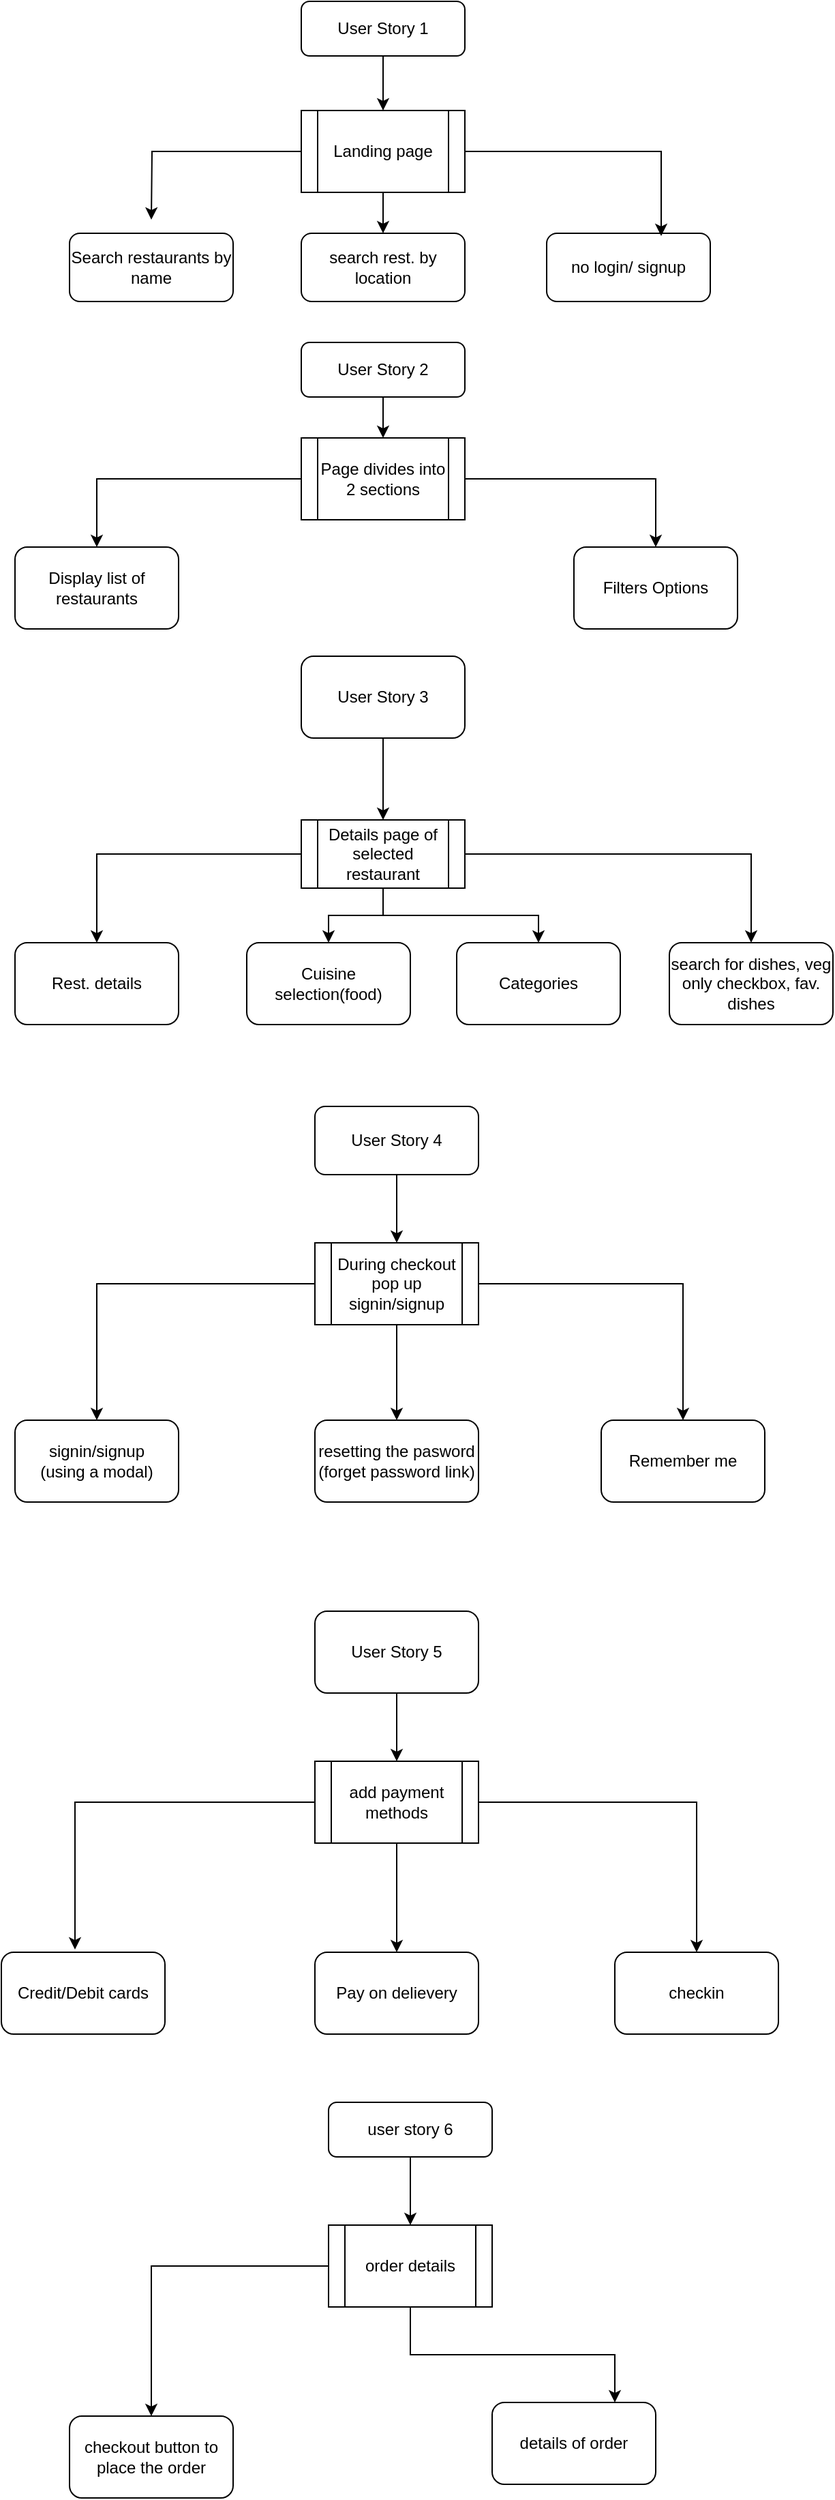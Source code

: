 <mxfile version="13.4.9" type="github">
  <diagram id="C5RBs43oDa-KdzZeNtuy" name="Page-1">
    <mxGraphModel dx="868" dy="482" grid="1" gridSize="10" guides="1" tooltips="1" connect="1" arrows="1" fold="1" page="1" pageScale="1" pageWidth="827" pageHeight="1169" math="0" shadow="0">
      <root>
        <mxCell id="WIyWlLk6GJQsqaUBKTNV-0" />
        <mxCell id="WIyWlLk6GJQsqaUBKTNV-1" parent="WIyWlLk6GJQsqaUBKTNV-0" />
        <mxCell id="2Z-z2ruaJ7jG-u0PLfdU-9" style="edgeStyle=orthogonalEdgeStyle;rounded=0;orthogonalLoop=1;jettySize=auto;html=1;entryX=0.5;entryY=0;entryDx=0;entryDy=0;" edge="1" parent="WIyWlLk6GJQsqaUBKTNV-1" source="WIyWlLk6GJQsqaUBKTNV-3" target="2Z-z2ruaJ7jG-u0PLfdU-8">
          <mxGeometry relative="1" as="geometry" />
        </mxCell>
        <mxCell id="WIyWlLk6GJQsqaUBKTNV-3" value="User Story 1" style="rounded=1;whiteSpace=wrap;html=1;fontSize=12;glass=0;strokeWidth=1;shadow=0;" parent="WIyWlLk6GJQsqaUBKTNV-1" vertex="1">
          <mxGeometry x="300" y="30" width="120" height="40" as="geometry" />
        </mxCell>
        <mxCell id="WIyWlLk6GJQsqaUBKTNV-8" value="No" style="rounded=0;html=1;jettySize=auto;orthogonalLoop=1;fontSize=11;endArrow=block;endFill=0;endSize=8;strokeWidth=1;shadow=0;labelBackgroundColor=none;edgeStyle=orthogonalEdgeStyle;" parent="WIyWlLk6GJQsqaUBKTNV-1" target="WIyWlLk6GJQsqaUBKTNV-11" edge="1">
          <mxGeometry x="0.333" y="20" relative="1" as="geometry">
            <mxPoint as="offset" />
            <mxPoint x="220" y="370" as="sourcePoint" />
          </mxGeometry>
        </mxCell>
        <mxCell id="WIyWlLk6GJQsqaUBKTNV-9" value="Yes" style="edgeStyle=orthogonalEdgeStyle;rounded=0;html=1;jettySize=auto;orthogonalLoop=1;fontSize=11;endArrow=block;endFill=0;endSize=8;strokeWidth=1;shadow=0;labelBackgroundColor=none;" parent="WIyWlLk6GJQsqaUBKTNV-1" target="WIyWlLk6GJQsqaUBKTNV-12" edge="1">
          <mxGeometry y="10" relative="1" as="geometry">
            <mxPoint as="offset" />
            <mxPoint x="270" y="330" as="sourcePoint" />
          </mxGeometry>
        </mxCell>
        <mxCell id="2Z-z2ruaJ7jG-u0PLfdU-0" value="Search restaurants by name" style="rounded=1;whiteSpace=wrap;html=1;" vertex="1" parent="WIyWlLk6GJQsqaUBKTNV-1">
          <mxGeometry x="130" y="200" width="120" height="50" as="geometry" />
        </mxCell>
        <mxCell id="2Z-z2ruaJ7jG-u0PLfdU-3" value="search rest. by location" style="rounded=1;whiteSpace=wrap;html=1;" vertex="1" parent="WIyWlLk6GJQsqaUBKTNV-1">
          <mxGeometry x="300" y="200" width="120" height="50" as="geometry" />
        </mxCell>
        <mxCell id="2Z-z2ruaJ7jG-u0PLfdU-6" value="no login/ signup" style="rounded=1;whiteSpace=wrap;html=1;" vertex="1" parent="WIyWlLk6GJQsqaUBKTNV-1">
          <mxGeometry x="480" y="200" width="120" height="50" as="geometry" />
        </mxCell>
        <mxCell id="2Z-z2ruaJ7jG-u0PLfdU-10" style="edgeStyle=orthogonalEdgeStyle;rounded=0;orthogonalLoop=1;jettySize=auto;html=1;" edge="1" parent="WIyWlLk6GJQsqaUBKTNV-1" source="2Z-z2ruaJ7jG-u0PLfdU-8">
          <mxGeometry relative="1" as="geometry">
            <mxPoint x="190" y="190" as="targetPoint" />
          </mxGeometry>
        </mxCell>
        <mxCell id="2Z-z2ruaJ7jG-u0PLfdU-11" style="edgeStyle=orthogonalEdgeStyle;rounded=0;orthogonalLoop=1;jettySize=auto;html=1;entryX=0.5;entryY=0;entryDx=0;entryDy=0;" edge="1" parent="WIyWlLk6GJQsqaUBKTNV-1" source="2Z-z2ruaJ7jG-u0PLfdU-8" target="2Z-z2ruaJ7jG-u0PLfdU-3">
          <mxGeometry relative="1" as="geometry" />
        </mxCell>
        <mxCell id="2Z-z2ruaJ7jG-u0PLfdU-12" style="edgeStyle=orthogonalEdgeStyle;rounded=0;orthogonalLoop=1;jettySize=auto;html=1;entryX=0.7;entryY=0.04;entryDx=0;entryDy=0;entryPerimeter=0;" edge="1" parent="WIyWlLk6GJQsqaUBKTNV-1" source="2Z-z2ruaJ7jG-u0PLfdU-8" target="2Z-z2ruaJ7jG-u0PLfdU-6">
          <mxGeometry relative="1" as="geometry" />
        </mxCell>
        <mxCell id="2Z-z2ruaJ7jG-u0PLfdU-8" value="Landing page" style="shape=process;whiteSpace=wrap;html=1;backgroundOutline=1;" vertex="1" parent="WIyWlLk6GJQsqaUBKTNV-1">
          <mxGeometry x="300" y="110" width="120" height="60" as="geometry" />
        </mxCell>
        <mxCell id="2Z-z2ruaJ7jG-u0PLfdU-17" value="" style="edgeStyle=orthogonalEdgeStyle;rounded=0;orthogonalLoop=1;jettySize=auto;html=1;" edge="1" parent="WIyWlLk6GJQsqaUBKTNV-1" source="2Z-z2ruaJ7jG-u0PLfdU-13" target="2Z-z2ruaJ7jG-u0PLfdU-16">
          <mxGeometry relative="1" as="geometry" />
        </mxCell>
        <mxCell id="2Z-z2ruaJ7jG-u0PLfdU-13" value="User Story 2" style="rounded=1;whiteSpace=wrap;html=1;" vertex="1" parent="WIyWlLk6GJQsqaUBKTNV-1">
          <mxGeometry x="300" y="280" width="120" height="40" as="geometry" />
        </mxCell>
        <mxCell id="2Z-z2ruaJ7jG-u0PLfdU-14" value="Filters Options" style="rounded=1;whiteSpace=wrap;html=1;" vertex="1" parent="WIyWlLk6GJQsqaUBKTNV-1">
          <mxGeometry x="500" y="430" width="120" height="60" as="geometry" />
        </mxCell>
        <mxCell id="2Z-z2ruaJ7jG-u0PLfdU-15" value="Display list of restaurants" style="rounded=1;whiteSpace=wrap;html=1;" vertex="1" parent="WIyWlLk6GJQsqaUBKTNV-1">
          <mxGeometry x="90" y="430" width="120" height="60" as="geometry" />
        </mxCell>
        <mxCell id="2Z-z2ruaJ7jG-u0PLfdU-20" style="edgeStyle=orthogonalEdgeStyle;rounded=0;orthogonalLoop=1;jettySize=auto;html=1;entryX=0.5;entryY=0;entryDx=0;entryDy=0;" edge="1" parent="WIyWlLk6GJQsqaUBKTNV-1" source="2Z-z2ruaJ7jG-u0PLfdU-16" target="2Z-z2ruaJ7jG-u0PLfdU-15">
          <mxGeometry relative="1" as="geometry" />
        </mxCell>
        <mxCell id="2Z-z2ruaJ7jG-u0PLfdU-21" style="edgeStyle=orthogonalEdgeStyle;rounded=0;orthogonalLoop=1;jettySize=auto;html=1;entryX=0.5;entryY=0;entryDx=0;entryDy=0;" edge="1" parent="WIyWlLk6GJQsqaUBKTNV-1" source="2Z-z2ruaJ7jG-u0PLfdU-16" target="2Z-z2ruaJ7jG-u0PLfdU-14">
          <mxGeometry relative="1" as="geometry" />
        </mxCell>
        <mxCell id="2Z-z2ruaJ7jG-u0PLfdU-16" value="Page divides into 2 sections" style="shape=process;whiteSpace=wrap;html=1;backgroundOutline=1;" vertex="1" parent="WIyWlLk6GJQsqaUBKTNV-1">
          <mxGeometry x="300" y="350" width="120" height="60" as="geometry" />
        </mxCell>
        <mxCell id="2Z-z2ruaJ7jG-u0PLfdU-28" style="edgeStyle=orthogonalEdgeStyle;rounded=0;orthogonalLoop=1;jettySize=auto;html=1;entryX=0.5;entryY=0;entryDx=0;entryDy=0;" edge="1" parent="WIyWlLk6GJQsqaUBKTNV-1" source="2Z-z2ruaJ7jG-u0PLfdU-22" target="2Z-z2ruaJ7jG-u0PLfdU-25">
          <mxGeometry relative="1" as="geometry" />
        </mxCell>
        <mxCell id="2Z-z2ruaJ7jG-u0PLfdU-22" value="User Story 3" style="rounded=1;whiteSpace=wrap;html=1;" vertex="1" parent="WIyWlLk6GJQsqaUBKTNV-1">
          <mxGeometry x="300" y="510" width="120" height="60" as="geometry" />
        </mxCell>
        <mxCell id="2Z-z2ruaJ7jG-u0PLfdU-23" value="Cuisine selection(food)" style="rounded=1;whiteSpace=wrap;html=1;" vertex="1" parent="WIyWlLk6GJQsqaUBKTNV-1">
          <mxGeometry x="260" y="720" width="120" height="60" as="geometry" />
        </mxCell>
        <mxCell id="2Z-z2ruaJ7jG-u0PLfdU-24" value="Rest. details" style="rounded=1;whiteSpace=wrap;html=1;" vertex="1" parent="WIyWlLk6GJQsqaUBKTNV-1">
          <mxGeometry x="90" y="720" width="120" height="60" as="geometry" />
        </mxCell>
        <mxCell id="2Z-z2ruaJ7jG-u0PLfdU-30" style="edgeStyle=orthogonalEdgeStyle;rounded=0;orthogonalLoop=1;jettySize=auto;html=1;entryX=0.5;entryY=0;entryDx=0;entryDy=0;" edge="1" parent="WIyWlLk6GJQsqaUBKTNV-1" source="2Z-z2ruaJ7jG-u0PLfdU-25" target="2Z-z2ruaJ7jG-u0PLfdU-24">
          <mxGeometry relative="1" as="geometry" />
        </mxCell>
        <mxCell id="2Z-z2ruaJ7jG-u0PLfdU-31" style="edgeStyle=orthogonalEdgeStyle;rounded=0;orthogonalLoop=1;jettySize=auto;html=1;entryX=0.5;entryY=0;entryDx=0;entryDy=0;" edge="1" parent="WIyWlLk6GJQsqaUBKTNV-1" source="2Z-z2ruaJ7jG-u0PLfdU-25" target="2Z-z2ruaJ7jG-u0PLfdU-23">
          <mxGeometry relative="1" as="geometry" />
        </mxCell>
        <mxCell id="2Z-z2ruaJ7jG-u0PLfdU-32" style="edgeStyle=orthogonalEdgeStyle;rounded=0;orthogonalLoop=1;jettySize=auto;html=1;" edge="1" parent="WIyWlLk6GJQsqaUBKTNV-1" source="2Z-z2ruaJ7jG-u0PLfdU-25" target="2Z-z2ruaJ7jG-u0PLfdU-26">
          <mxGeometry relative="1" as="geometry" />
        </mxCell>
        <mxCell id="2Z-z2ruaJ7jG-u0PLfdU-33" style="edgeStyle=orthogonalEdgeStyle;rounded=0;orthogonalLoop=1;jettySize=auto;html=1;entryX=0.5;entryY=0;entryDx=0;entryDy=0;" edge="1" parent="WIyWlLk6GJQsqaUBKTNV-1" source="2Z-z2ruaJ7jG-u0PLfdU-25" target="2Z-z2ruaJ7jG-u0PLfdU-27">
          <mxGeometry relative="1" as="geometry" />
        </mxCell>
        <mxCell id="2Z-z2ruaJ7jG-u0PLfdU-25" value="Details page of selected restaurant" style="shape=process;whiteSpace=wrap;html=1;backgroundOutline=1;" vertex="1" parent="WIyWlLk6GJQsqaUBKTNV-1">
          <mxGeometry x="300" y="630" width="120" height="50" as="geometry" />
        </mxCell>
        <mxCell id="2Z-z2ruaJ7jG-u0PLfdU-26" value="Categories" style="rounded=1;whiteSpace=wrap;html=1;" vertex="1" parent="WIyWlLk6GJQsqaUBKTNV-1">
          <mxGeometry x="414" y="720" width="120" height="60" as="geometry" />
        </mxCell>
        <mxCell id="2Z-z2ruaJ7jG-u0PLfdU-27" value="search for dishes, veg only checkbox, fav. dishes" style="rounded=1;whiteSpace=wrap;html=1;" vertex="1" parent="WIyWlLk6GJQsqaUBKTNV-1">
          <mxGeometry x="570" y="720" width="120" height="60" as="geometry" />
        </mxCell>
        <mxCell id="2Z-z2ruaJ7jG-u0PLfdU-42" style="edgeStyle=orthogonalEdgeStyle;rounded=0;orthogonalLoop=1;jettySize=auto;html=1;entryX=0.5;entryY=0;entryDx=0;entryDy=0;" edge="1" parent="WIyWlLk6GJQsqaUBKTNV-1" source="2Z-z2ruaJ7jG-u0PLfdU-34" target="2Z-z2ruaJ7jG-u0PLfdU-35">
          <mxGeometry relative="1" as="geometry" />
        </mxCell>
        <mxCell id="2Z-z2ruaJ7jG-u0PLfdU-34" value="User Story 4" style="rounded=1;whiteSpace=wrap;html=1;" vertex="1" parent="WIyWlLk6GJQsqaUBKTNV-1">
          <mxGeometry x="310" y="840" width="120" height="50" as="geometry" />
        </mxCell>
        <mxCell id="2Z-z2ruaJ7jG-u0PLfdU-39" style="edgeStyle=orthogonalEdgeStyle;rounded=0;orthogonalLoop=1;jettySize=auto;html=1;entryX=0.5;entryY=0;entryDx=0;entryDy=0;" edge="1" parent="WIyWlLk6GJQsqaUBKTNV-1" source="2Z-z2ruaJ7jG-u0PLfdU-35" target="2Z-z2ruaJ7jG-u0PLfdU-38">
          <mxGeometry relative="1" as="geometry" />
        </mxCell>
        <mxCell id="2Z-z2ruaJ7jG-u0PLfdU-40" style="edgeStyle=orthogonalEdgeStyle;rounded=0;orthogonalLoop=1;jettySize=auto;html=1;entryX=0.5;entryY=0;entryDx=0;entryDy=0;" edge="1" parent="WIyWlLk6GJQsqaUBKTNV-1" source="2Z-z2ruaJ7jG-u0PLfdU-35" target="2Z-z2ruaJ7jG-u0PLfdU-37">
          <mxGeometry relative="1" as="geometry" />
        </mxCell>
        <mxCell id="2Z-z2ruaJ7jG-u0PLfdU-41" style="edgeStyle=orthogonalEdgeStyle;rounded=0;orthogonalLoop=1;jettySize=auto;html=1;entryX=0.5;entryY=0;entryDx=0;entryDy=0;" edge="1" parent="WIyWlLk6GJQsqaUBKTNV-1" source="2Z-z2ruaJ7jG-u0PLfdU-35" target="2Z-z2ruaJ7jG-u0PLfdU-36">
          <mxGeometry relative="1" as="geometry" />
        </mxCell>
        <mxCell id="2Z-z2ruaJ7jG-u0PLfdU-35" value="During checkout pop up signin/signup" style="shape=process;whiteSpace=wrap;html=1;backgroundOutline=1;" vertex="1" parent="WIyWlLk6GJQsqaUBKTNV-1">
          <mxGeometry x="310" y="940" width="120" height="60" as="geometry" />
        </mxCell>
        <mxCell id="2Z-z2ruaJ7jG-u0PLfdU-36" value="Remember me" style="rounded=1;whiteSpace=wrap;html=1;" vertex="1" parent="WIyWlLk6GJQsqaUBKTNV-1">
          <mxGeometry x="520" y="1070" width="120" height="60" as="geometry" />
        </mxCell>
        <mxCell id="2Z-z2ruaJ7jG-u0PLfdU-37" value="resetting the pasword&lt;br&gt;(forget password link)" style="rounded=1;whiteSpace=wrap;html=1;" vertex="1" parent="WIyWlLk6GJQsqaUBKTNV-1">
          <mxGeometry x="310" y="1070" width="120" height="60" as="geometry" />
        </mxCell>
        <mxCell id="2Z-z2ruaJ7jG-u0PLfdU-38" value="signin/signup&lt;br&gt;(using a modal)" style="rounded=1;whiteSpace=wrap;html=1;" vertex="1" parent="WIyWlLk6GJQsqaUBKTNV-1">
          <mxGeometry x="90" y="1070" width="120" height="60" as="geometry" />
        </mxCell>
        <mxCell id="2Z-z2ruaJ7jG-u0PLfdU-43" value="checkin" style="rounded=1;whiteSpace=wrap;html=1;" vertex="1" parent="WIyWlLk6GJQsqaUBKTNV-1">
          <mxGeometry x="530" y="1460" width="120" height="60" as="geometry" />
        </mxCell>
        <mxCell id="2Z-z2ruaJ7jG-u0PLfdU-48" style="edgeStyle=orthogonalEdgeStyle;rounded=0;orthogonalLoop=1;jettySize=auto;html=1;entryX=0.45;entryY=-0.033;entryDx=0;entryDy=0;entryPerimeter=0;" edge="1" parent="WIyWlLk6GJQsqaUBKTNV-1" source="2Z-z2ruaJ7jG-u0PLfdU-44" target="2Z-z2ruaJ7jG-u0PLfdU-46">
          <mxGeometry relative="1" as="geometry" />
        </mxCell>
        <mxCell id="2Z-z2ruaJ7jG-u0PLfdU-49" style="edgeStyle=orthogonalEdgeStyle;rounded=0;orthogonalLoop=1;jettySize=auto;html=1;entryX=0.5;entryY=0;entryDx=0;entryDy=0;" edge="1" parent="WIyWlLk6GJQsqaUBKTNV-1" source="2Z-z2ruaJ7jG-u0PLfdU-44" target="2Z-z2ruaJ7jG-u0PLfdU-45">
          <mxGeometry relative="1" as="geometry" />
        </mxCell>
        <mxCell id="2Z-z2ruaJ7jG-u0PLfdU-50" style="edgeStyle=orthogonalEdgeStyle;rounded=0;orthogonalLoop=1;jettySize=auto;html=1;" edge="1" parent="WIyWlLk6GJQsqaUBKTNV-1" source="2Z-z2ruaJ7jG-u0PLfdU-44" target="2Z-z2ruaJ7jG-u0PLfdU-43">
          <mxGeometry relative="1" as="geometry" />
        </mxCell>
        <mxCell id="2Z-z2ruaJ7jG-u0PLfdU-44" value="add payment methods" style="shape=process;whiteSpace=wrap;html=1;backgroundOutline=1;" vertex="1" parent="WIyWlLk6GJQsqaUBKTNV-1">
          <mxGeometry x="310" y="1320" width="120" height="60" as="geometry" />
        </mxCell>
        <mxCell id="2Z-z2ruaJ7jG-u0PLfdU-45" value="Pay on delievery" style="rounded=1;whiteSpace=wrap;html=1;" vertex="1" parent="WIyWlLk6GJQsqaUBKTNV-1">
          <mxGeometry x="310" y="1460" width="120" height="60" as="geometry" />
        </mxCell>
        <mxCell id="2Z-z2ruaJ7jG-u0PLfdU-46" value="Credit/Debit cards" style="rounded=1;whiteSpace=wrap;html=1;" vertex="1" parent="WIyWlLk6GJQsqaUBKTNV-1">
          <mxGeometry x="80" y="1460" width="120" height="60" as="geometry" />
        </mxCell>
        <mxCell id="2Z-z2ruaJ7jG-u0PLfdU-51" style="edgeStyle=orthogonalEdgeStyle;rounded=0;orthogonalLoop=1;jettySize=auto;html=1;" edge="1" parent="WIyWlLk6GJQsqaUBKTNV-1" source="2Z-z2ruaJ7jG-u0PLfdU-47" target="2Z-z2ruaJ7jG-u0PLfdU-44">
          <mxGeometry relative="1" as="geometry" />
        </mxCell>
        <mxCell id="2Z-z2ruaJ7jG-u0PLfdU-47" value="User Story 5" style="rounded=1;whiteSpace=wrap;html=1;" vertex="1" parent="WIyWlLk6GJQsqaUBKTNV-1">
          <mxGeometry x="310" y="1210" width="120" height="60" as="geometry" />
        </mxCell>
        <mxCell id="2Z-z2ruaJ7jG-u0PLfdU-58" style="edgeStyle=orthogonalEdgeStyle;rounded=0;orthogonalLoop=1;jettySize=auto;html=1;entryX=0.5;entryY=0;entryDx=0;entryDy=0;" edge="1" parent="WIyWlLk6GJQsqaUBKTNV-1" source="2Z-z2ruaJ7jG-u0PLfdU-52" target="2Z-z2ruaJ7jG-u0PLfdU-53">
          <mxGeometry relative="1" as="geometry" />
        </mxCell>
        <mxCell id="2Z-z2ruaJ7jG-u0PLfdU-52" value="user story 6" style="rounded=1;whiteSpace=wrap;html=1;" vertex="1" parent="WIyWlLk6GJQsqaUBKTNV-1">
          <mxGeometry x="320" y="1570" width="120" height="40" as="geometry" />
        </mxCell>
        <mxCell id="2Z-z2ruaJ7jG-u0PLfdU-56" style="edgeStyle=orthogonalEdgeStyle;rounded=0;orthogonalLoop=1;jettySize=auto;html=1;entryX=0.5;entryY=0;entryDx=0;entryDy=0;" edge="1" parent="WIyWlLk6GJQsqaUBKTNV-1" source="2Z-z2ruaJ7jG-u0PLfdU-53" target="2Z-z2ruaJ7jG-u0PLfdU-54">
          <mxGeometry relative="1" as="geometry" />
        </mxCell>
        <mxCell id="2Z-z2ruaJ7jG-u0PLfdU-57" style="edgeStyle=orthogonalEdgeStyle;rounded=0;orthogonalLoop=1;jettySize=auto;html=1;entryX=0.75;entryY=0;entryDx=0;entryDy=0;entryPerimeter=0;" edge="1" parent="WIyWlLk6GJQsqaUBKTNV-1" source="2Z-z2ruaJ7jG-u0PLfdU-53" target="2Z-z2ruaJ7jG-u0PLfdU-55">
          <mxGeometry relative="1" as="geometry">
            <mxPoint x="530" y="1780" as="targetPoint" />
          </mxGeometry>
        </mxCell>
        <mxCell id="2Z-z2ruaJ7jG-u0PLfdU-53" value="order details" style="shape=process;whiteSpace=wrap;html=1;backgroundOutline=1;" vertex="1" parent="WIyWlLk6GJQsqaUBKTNV-1">
          <mxGeometry x="320" y="1660" width="120" height="60" as="geometry" />
        </mxCell>
        <mxCell id="2Z-z2ruaJ7jG-u0PLfdU-54" value="checkout button to place the order" style="rounded=1;whiteSpace=wrap;html=1;" vertex="1" parent="WIyWlLk6GJQsqaUBKTNV-1">
          <mxGeometry x="130" y="1800" width="120" height="60" as="geometry" />
        </mxCell>
        <mxCell id="2Z-z2ruaJ7jG-u0PLfdU-55" value="&lt;span&gt;details of order&lt;/span&gt;" style="rounded=1;whiteSpace=wrap;html=1;" vertex="1" parent="WIyWlLk6GJQsqaUBKTNV-1">
          <mxGeometry x="440" y="1790" width="120" height="60" as="geometry" />
        </mxCell>
      </root>
    </mxGraphModel>
  </diagram>
</mxfile>
